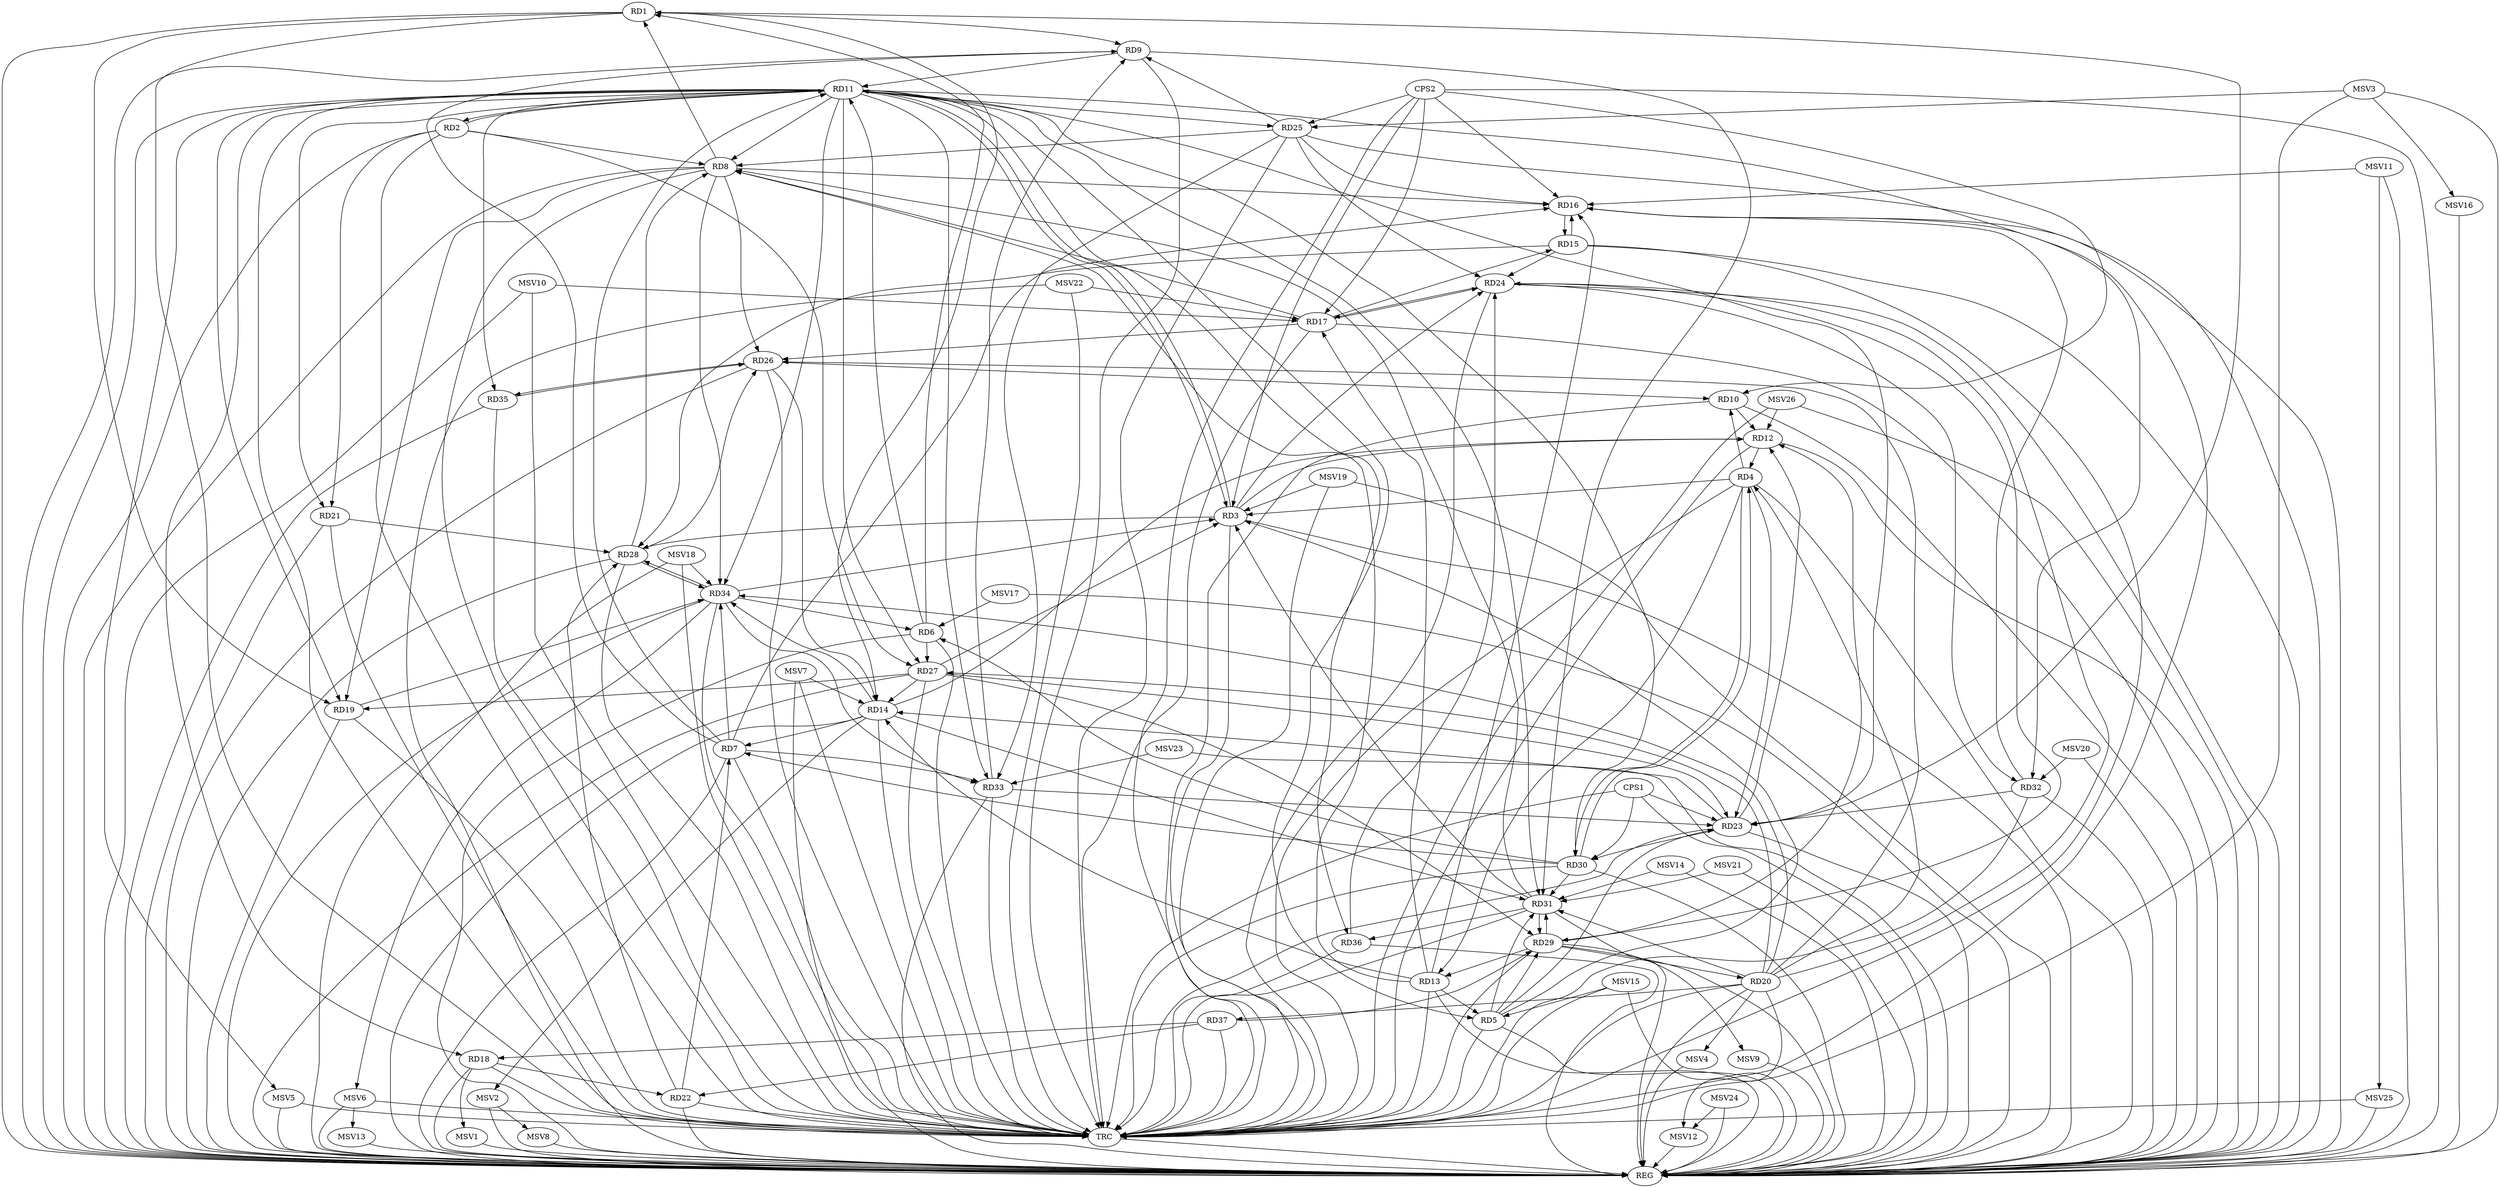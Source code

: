 strict digraph G {
  RD1 [ label="RD1" ];
  RD2 [ label="RD2" ];
  RD3 [ label="RD3" ];
  RD4 [ label="RD4" ];
  RD5 [ label="RD5" ];
  RD6 [ label="RD6" ];
  RD7 [ label="RD7" ];
  RD8 [ label="RD8" ];
  RD9 [ label="RD9" ];
  RD10 [ label="RD10" ];
  RD11 [ label="RD11" ];
  RD12 [ label="RD12" ];
  RD13 [ label="RD13" ];
  RD14 [ label="RD14" ];
  RD15 [ label="RD15" ];
  RD16 [ label="RD16" ];
  RD17 [ label="RD17" ];
  RD18 [ label="RD18" ];
  RD19 [ label="RD19" ];
  RD20 [ label="RD20" ];
  RD21 [ label="RD21" ];
  RD22 [ label="RD22" ];
  RD23 [ label="RD23" ];
  RD24 [ label="RD24" ];
  RD25 [ label="RD25" ];
  RD26 [ label="RD26" ];
  RD27 [ label="RD27" ];
  RD28 [ label="RD28" ];
  RD29 [ label="RD29" ];
  RD30 [ label="RD30" ];
  RD31 [ label="RD31" ];
  RD32 [ label="RD32" ];
  RD33 [ label="RD33" ];
  RD34 [ label="RD34" ];
  RD35 [ label="RD35" ];
  RD36 [ label="RD36" ];
  RD37 [ label="RD37" ];
  CPS1 [ label="CPS1" ];
  CPS2 [ label="CPS2" ];
  REG [ label="REG" ];
  TRC [ label="TRC" ];
  MSV1 [ label="MSV1" ];
  MSV2 [ label="MSV2" ];
  MSV3 [ label="MSV3" ];
  MSV4 [ label="MSV4" ];
  MSV5 [ label="MSV5" ];
  MSV6 [ label="MSV6" ];
  MSV7 [ label="MSV7" ];
  MSV8 [ label="MSV8" ];
  MSV9 [ label="MSV9" ];
  MSV10 [ label="MSV10" ];
  MSV11 [ label="MSV11" ];
  MSV12 [ label="MSV12" ];
  MSV13 [ label="MSV13" ];
  MSV14 [ label="MSV14" ];
  MSV15 [ label="MSV15" ];
  MSV16 [ label="MSV16" ];
  MSV17 [ label="MSV17" ];
  MSV18 [ label="MSV18" ];
  MSV19 [ label="MSV19" ];
  MSV20 [ label="MSV20" ];
  MSV21 [ label="MSV21" ];
  MSV22 [ label="MSV22" ];
  MSV23 [ label="MSV23" ];
  MSV24 [ label="MSV24" ];
  MSV25 [ label="MSV25" ];
  MSV26 [ label="MSV26" ];
  RD6 -> RD1;
  RD8 -> RD1;
  RD1 -> RD9;
  RD1 -> RD14;
  RD1 -> RD19;
  RD23 -> RD1;
  RD2 -> RD8;
  RD2 -> RD11;
  RD2 -> RD21;
  RD2 -> RD27;
  RD4 -> RD3;
  RD5 -> RD3;
  RD3 -> RD11;
  RD11 -> RD3;
  RD3 -> RD12;
  RD3 -> RD24;
  RD27 -> RD3;
  RD3 -> RD28;
  RD31 -> RD3;
  RD34 -> RD3;
  RD4 -> RD10;
  RD12 -> RD4;
  RD4 -> RD13;
  RD20 -> RD4;
  RD4 -> RD23;
  RD4 -> RD30;
  RD30 -> RD4;
  RD11 -> RD5;
  RD13 -> RD5;
  RD5 -> RD23;
  RD5 -> RD29;
  RD5 -> RD31;
  RD6 -> RD11;
  RD6 -> RD27;
  RD30 -> RD6;
  RD34 -> RD6;
  RD7 -> RD9;
  RD7 -> RD11;
  RD14 -> RD7;
  RD7 -> RD16;
  RD22 -> RD7;
  RD30 -> RD7;
  RD7 -> RD33;
  RD7 -> RD34;
  RD13 -> RD8;
  RD8 -> RD16;
  RD17 -> RD8;
  RD8 -> RD19;
  RD25 -> RD8;
  RD8 -> RD26;
  RD28 -> RD8;
  RD31 -> RD8;
  RD8 -> RD34;
  RD9 -> RD11;
  RD25 -> RD9;
  RD9 -> RD31;
  RD33 -> RD9;
  RD10 -> RD12;
  RD26 -> RD10;
  RD11 -> RD18;
  RD11 -> RD23;
  RD11 -> RD27;
  RD11 -> RD31;
  RD11 -> RD33;
  RD11 -> RD34;
  RD11 -> RD36;
  RD14 -> RD12;
  RD23 -> RD12;
  RD29 -> RD12;
  RD13 -> RD14;
  RD13 -> RD16;
  RD13 -> RD17;
  RD29 -> RD13;
  RD23 -> RD14;
  RD26 -> RD14;
  RD27 -> RD14;
  RD14 -> RD31;
  RD14 -> RD34;
  RD15 -> RD16;
  RD16 -> RD15;
  RD17 -> RD15;
  RD15 -> RD24;
  RD15 -> RD28;
  RD25 -> RD16;
  RD32 -> RD16;
  RD17 -> RD24;
  RD24 -> RD17;
  RD17 -> RD26;
  RD18 -> RD22;
  RD37 -> RD18;
  RD27 -> RD19;
  RD19 -> RD34;
  RD20 -> RD24;
  RD20 -> RD26;
  RD20 -> RD27;
  RD29 -> RD20;
  RD20 -> RD31;
  RD20 -> RD34;
  RD20 -> RD37;
  RD21 -> RD28;
  RD22 -> RD28;
  RD37 -> RD22;
  RD27 -> RD23;
  RD23 -> RD30;
  RD32 -> RD23;
  RD33 -> RD23;
  RD25 -> RD24;
  RD24 -> RD29;
  RD24 -> RD32;
  RD36 -> RD24;
  RD25 -> RD33;
  RD28 -> RD26;
  RD26 -> RD35;
  RD35 -> RD26;
  RD27 -> RD29;
  RD28 -> RD34;
  RD34 -> RD28;
  RD29 -> RD31;
  RD31 -> RD29;
  RD37 -> RD29;
  RD30 -> RD31;
  RD31 -> RD36;
  RD34 -> RD33;
  CPS1 -> RD23;
  CPS1 -> RD30;
  CPS2 -> RD17;
  CPS2 -> RD3;
  CPS2 -> RD10;
  CPS2 -> RD25;
  CPS2 -> RD16;
  RD1 -> REG;
  RD2 -> REG;
  RD3 -> REG;
  RD4 -> REG;
  RD5 -> REG;
  RD6 -> REG;
  RD7 -> REG;
  RD8 -> REG;
  RD9 -> REG;
  RD10 -> REG;
  RD11 -> REG;
  RD12 -> REG;
  RD13 -> REG;
  RD14 -> REG;
  RD15 -> REG;
  RD16 -> REG;
  RD17 -> REG;
  RD18 -> REG;
  RD19 -> REG;
  RD20 -> REG;
  RD21 -> REG;
  RD22 -> REG;
  RD23 -> REG;
  RD24 -> REG;
  RD25 -> REG;
  RD26 -> REG;
  RD27 -> REG;
  RD28 -> REG;
  RD29 -> REG;
  RD30 -> REG;
  RD31 -> REG;
  RD32 -> REG;
  RD33 -> REG;
  RD34 -> REG;
  RD35 -> REG;
  RD36 -> REG;
  CPS1 -> REG;
  CPS2 -> REG;
  RD1 -> TRC;
  RD2 -> TRC;
  RD3 -> TRC;
  RD4 -> TRC;
  RD5 -> TRC;
  RD6 -> TRC;
  RD7 -> TRC;
  RD8 -> TRC;
  RD9 -> TRC;
  RD10 -> TRC;
  RD11 -> TRC;
  RD12 -> TRC;
  RD13 -> TRC;
  RD14 -> TRC;
  RD15 -> TRC;
  RD16 -> TRC;
  RD17 -> TRC;
  RD18 -> TRC;
  RD19 -> TRC;
  RD20 -> TRC;
  RD21 -> TRC;
  RD22 -> TRC;
  RD23 -> TRC;
  RD24 -> TRC;
  RD25 -> TRC;
  RD26 -> TRC;
  RD27 -> TRC;
  RD28 -> TRC;
  RD29 -> TRC;
  RD30 -> TRC;
  RD31 -> TRC;
  RD32 -> TRC;
  RD33 -> TRC;
  RD34 -> TRC;
  RD35 -> TRC;
  RD36 -> TRC;
  RD37 -> TRC;
  CPS1 -> TRC;
  CPS2 -> TRC;
  TRC -> REG;
  RD11 -> RD30;
  RD11 -> RD8;
  RD11 -> RD21;
  RD11 -> RD2;
  RD11 -> RD35;
  RD11 -> RD19;
  RD11 -> RD25;
  RD11 -> RD32;
  RD18 -> MSV1;
  MSV1 -> REG;
  RD14 -> MSV2;
  MSV2 -> REG;
  MSV3 -> RD25;
  MSV3 -> REG;
  MSV3 -> TRC;
  RD20 -> MSV4;
  MSV4 -> REG;
  RD11 -> MSV5;
  MSV5 -> REG;
  MSV5 -> TRC;
  RD34 -> MSV6;
  MSV6 -> REG;
  MSV6 -> TRC;
  MSV7 -> RD14;
  MSV7 -> REG;
  MSV7 -> TRC;
  MSV2 -> MSV8;
  MSV8 -> REG;
  RD29 -> MSV9;
  MSV9 -> REG;
  MSV10 -> RD17;
  MSV10 -> REG;
  MSV10 -> TRC;
  MSV11 -> RD16;
  MSV11 -> REG;
  RD20 -> MSV12;
  MSV12 -> REG;
  MSV6 -> MSV13;
  MSV13 -> REG;
  MSV14 -> RD31;
  MSV14 -> REG;
  MSV15 -> RD5;
  MSV15 -> REG;
  MSV15 -> TRC;
  MSV3 -> MSV16;
  MSV16 -> REG;
  MSV17 -> RD6;
  MSV17 -> REG;
  MSV18 -> RD34;
  MSV18 -> REG;
  MSV18 -> TRC;
  MSV19 -> RD3;
  MSV19 -> REG;
  MSV19 -> TRC;
  MSV20 -> RD32;
  MSV20 -> REG;
  MSV21 -> RD31;
  MSV21 -> REG;
  MSV22 -> RD17;
  MSV22 -> REG;
  MSV22 -> TRC;
  MSV23 -> RD33;
  MSV23 -> REG;
  MSV24 -> MSV12;
  MSV24 -> REG;
  MSV11 -> MSV25;
  MSV25 -> REG;
  MSV25 -> TRC;
  MSV26 -> RD12;
  MSV26 -> REG;
  MSV26 -> TRC;
}
